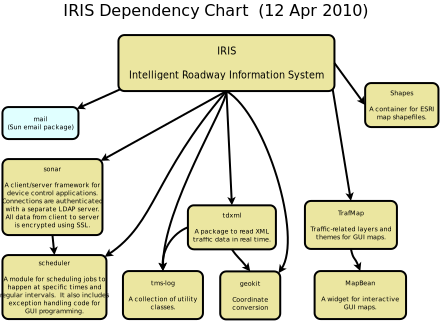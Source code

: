 <?xml version="1.0" encoding="UTF-8"?>
<dia:diagram xmlns:dia="http://www.lysator.liu.se/~alla/dia/">
  <dia:layer name="Background" visible="true" active="true">
    <dia:object type="Standard - Box" version="0" id="O0">
      <dia:attribute name="obj_pos">
        <dia:point val="6.2,1.8"/>
      </dia:attribute>
      <dia:attribute name="obj_bb">
        <dia:rectangle val="6.15,1.75;17.05,4.65"/>
      </dia:attribute>
      <dia:attribute name="elem_corner">
        <dia:point val="6.2,1.8"/>
      </dia:attribute>
      <dia:attribute name="elem_width">
        <dia:real val="10.8"/>
      </dia:attribute>
      <dia:attribute name="elem_height">
        <dia:real val="2.8"/>
      </dia:attribute>
      <dia:attribute name="inner_color">
        <dia:color val="#ebe6a0"/>
      </dia:attribute>
      <dia:attribute name="show_background">
        <dia:boolean val="true"/>
      </dia:attribute>
      <dia:attribute name="corner_radius">
        <dia:real val="0.3"/>
      </dia:attribute>
    </dia:object>
    <dia:object type="Standard - Text" version="1" id="O1">
      <dia:attribute name="obj_pos">
        <dia:point val="11.6,3.2"/>
      </dia:attribute>
      <dia:attribute name="obj_bb">
        <dia:rectangle val="6.789,2.319;16.411,4.081"/>
      </dia:attribute>
      <dia:attribute name="text">
        <dia:composite type="text">
          <dia:attribute name="string">
            <dia:string>#IRIS

Intelligent Roadway Information System#</dia:string>
          </dia:attribute>
          <dia:attribute name="font">
            <dia:font family="dejavu lgc sans" style="0" name="Courier"/>
          </dia:attribute>
          <dia:attribute name="height">
            <dia:real val="0.6"/>
          </dia:attribute>
          <dia:attribute name="pos">
            <dia:point val="11.6,2.766"/>
          </dia:attribute>
          <dia:attribute name="color">
            <dia:color val="#000000"/>
          </dia:attribute>
          <dia:attribute name="alignment">
            <dia:enum val="1"/>
          </dia:attribute>
        </dia:composite>
      </dia:attribute>
      <dia:attribute name="valign">
        <dia:enum val="2"/>
      </dia:attribute>
      <dia:connections>
        <dia:connection handle="0" to="O0" connection="8"/>
      </dia:connections>
    </dia:object>
    <dia:object type="Standard - Box" version="0" id="O2">
      <dia:attribute name="obj_pos">
        <dia:point val="0.4,8"/>
      </dia:attribute>
      <dia:attribute name="obj_bb">
        <dia:rectangle val="0.35,7.95;5.45,11.85"/>
      </dia:attribute>
      <dia:attribute name="elem_corner">
        <dia:point val="0.4,8"/>
      </dia:attribute>
      <dia:attribute name="elem_width">
        <dia:real val="5"/>
      </dia:attribute>
      <dia:attribute name="elem_height">
        <dia:real val="3.8"/>
      </dia:attribute>
      <dia:attribute name="inner_color">
        <dia:color val="#ebe6a0"/>
      </dia:attribute>
      <dia:attribute name="show_background">
        <dia:boolean val="true"/>
      </dia:attribute>
      <dia:attribute name="corner_radius">
        <dia:real val="0.3"/>
      </dia:attribute>
    </dia:object>
    <dia:object type="Standard - Text" version="1" id="O3">
      <dia:attribute name="obj_pos">
        <dia:point val="2.9,9.9"/>
      </dia:attribute>
      <dia:attribute name="obj_bb">
        <dia:rectangle val="0.434,8.312;5.366,11.488"/>
      </dia:attribute>
      <dia:attribute name="text">
        <dia:composite type="text">
          <dia:attribute name="string">
            <dia:string>#sonar

A client/server framework for
device control applications.
Connections are authenticated
with a separate LDAP server.
All data from client to server
is encrypted using SSL.#</dia:string>
          </dia:attribute>
          <dia:attribute name="font">
            <dia:font family="dejavu lgc sans" style="0" name="Courier"/>
          </dia:attribute>
          <dia:attribute name="height">
            <dia:real val="0.4"/>
          </dia:attribute>
          <dia:attribute name="pos">
            <dia:point val="2.9,8.61"/>
          </dia:attribute>
          <dia:attribute name="color">
            <dia:color val="#000000"/>
          </dia:attribute>
          <dia:attribute name="alignment">
            <dia:enum val="1"/>
          </dia:attribute>
        </dia:composite>
      </dia:attribute>
      <dia:attribute name="valign">
        <dia:enum val="2"/>
      </dia:attribute>
      <dia:connections>
        <dia:connection handle="0" to="O2" connection="8"/>
      </dia:connections>
    </dia:object>
    <dia:object type="Standard - Text" version="1" id="O4">
      <dia:attribute name="obj_pos">
        <dia:point val="3,6"/>
      </dia:attribute>
      <dia:attribute name="obj_bb">
        <dia:rectangle val="3,5.255;3,6.19"/>
      </dia:attribute>
      <dia:attribute name="text">
        <dia:composite type="text">
          <dia:attribute name="string">
            <dia:string>##</dia:string>
          </dia:attribute>
          <dia:attribute name="font">
            <dia:font family="dejavu lgc sans" style="0" name="Courier"/>
          </dia:attribute>
          <dia:attribute name="height">
            <dia:real val="1"/>
          </dia:attribute>
          <dia:attribute name="pos">
            <dia:point val="3,6"/>
          </dia:attribute>
          <dia:attribute name="color">
            <dia:color val="#000000"/>
          </dia:attribute>
          <dia:attribute name="alignment">
            <dia:enum val="1"/>
          </dia:attribute>
        </dia:composite>
      </dia:attribute>
      <dia:attribute name="valign">
        <dia:enum val="3"/>
      </dia:attribute>
    </dia:object>
    <dia:object type="Standard - Box" version="0" id="O5">
      <dia:attribute name="obj_pos">
        <dia:point val="15.524,10.094"/>
      </dia:attribute>
      <dia:attribute name="obj_bb">
        <dia:rectangle val="15.474,10.044;20.174,12.544"/>
      </dia:attribute>
      <dia:attribute name="elem_corner">
        <dia:point val="15.524,10.094"/>
      </dia:attribute>
      <dia:attribute name="elem_width">
        <dia:real val="4.6"/>
      </dia:attribute>
      <dia:attribute name="elem_height">
        <dia:real val="2.4"/>
      </dia:attribute>
      <dia:attribute name="inner_color">
        <dia:color val="#ebe6a0"/>
      </dia:attribute>
      <dia:attribute name="show_background">
        <dia:boolean val="true"/>
      </dia:attribute>
      <dia:attribute name="corner_radius">
        <dia:real val="0.3"/>
      </dia:attribute>
    </dia:object>
    <dia:object type="Standard - Text" version="1" id="O6">
      <dia:attribute name="obj_pos">
        <dia:point val="17.824,11.294"/>
      </dia:attribute>
      <dia:attribute name="obj_bb">
        <dia:rectangle val="15.831,10.506;19.816,12.081"/>
      </dia:attribute>
      <dia:attribute name="text">
        <dia:composite type="text">
          <dia:attribute name="string">
            <dia:string>#TrafMap

Traffic-related layers and
themes for GUI maps.#</dia:string>
          </dia:attribute>
          <dia:attribute name="font">
            <dia:font family="dejavu lgc sans" style="0" name="Courier"/>
          </dia:attribute>
          <dia:attribute name="height">
            <dia:real val="0.4"/>
          </dia:attribute>
          <dia:attribute name="pos">
            <dia:point val="17.824,10.804"/>
          </dia:attribute>
          <dia:attribute name="color">
            <dia:color val="#000000"/>
          </dia:attribute>
          <dia:attribute name="alignment">
            <dia:enum val="1"/>
          </dia:attribute>
        </dia:composite>
      </dia:attribute>
      <dia:attribute name="valign">
        <dia:enum val="2"/>
      </dia:attribute>
      <dia:connections>
        <dia:connection handle="0" to="O5" connection="8"/>
      </dia:connections>
    </dia:object>
    <dia:object type="Standard - Text" version="1" id="O7">
      <dia:attribute name="obj_pos">
        <dia:point val="14.2,8.4"/>
      </dia:attribute>
      <dia:attribute name="obj_bb">
        <dia:rectangle val="14.2,8.102;14.2,8.477"/>
      </dia:attribute>
      <dia:attribute name="text">
        <dia:composite type="text">
          <dia:attribute name="string">
            <dia:string>##</dia:string>
          </dia:attribute>
          <dia:attribute name="font">
            <dia:font family="dejavu lgc sans" style="0" name="Courier"/>
          </dia:attribute>
          <dia:attribute name="height">
            <dia:real val="0.4"/>
          </dia:attribute>
          <dia:attribute name="pos">
            <dia:point val="14.2,8.4"/>
          </dia:attribute>
          <dia:attribute name="color">
            <dia:color val="#000000"/>
          </dia:attribute>
          <dia:attribute name="alignment">
            <dia:enum val="1"/>
          </dia:attribute>
        </dia:composite>
      </dia:attribute>
      <dia:attribute name="valign">
        <dia:enum val="3"/>
      </dia:attribute>
    </dia:object>
    <dia:object type="Standard - Box" version="0" id="O8">
      <dia:attribute name="obj_pos">
        <dia:point val="9.673,10.312"/>
      </dia:attribute>
      <dia:attribute name="obj_bb">
        <dia:rectangle val="9.623,10.262;14.123,12.562"/>
      </dia:attribute>
      <dia:attribute name="elem_corner">
        <dia:point val="9.673,10.312"/>
      </dia:attribute>
      <dia:attribute name="elem_width">
        <dia:real val="4.4"/>
      </dia:attribute>
      <dia:attribute name="elem_height">
        <dia:real val="2.2"/>
      </dia:attribute>
      <dia:attribute name="inner_color">
        <dia:color val="#ebe6a0"/>
      </dia:attribute>
      <dia:attribute name="show_background">
        <dia:boolean val="true"/>
      </dia:attribute>
      <dia:attribute name="corner_radius">
        <dia:real val="0.3"/>
      </dia:attribute>
    </dia:object>
    <dia:object type="Standard - Text" version="1" id="O9">
      <dia:attribute name="obj_pos">
        <dia:point val="11.873,11.412"/>
      </dia:attribute>
      <dia:attribute name="obj_bb">
        <dia:rectangle val="9.977,10.624;13.77,12.199"/>
      </dia:attribute>
      <dia:attribute name="text">
        <dia:composite type="text">
          <dia:attribute name="string">
            <dia:string>#tdxml

A package to read XML
traffic data in real time.#</dia:string>
          </dia:attribute>
          <dia:attribute name="font">
            <dia:font family="dejavu lgc sans" style="0" name="Courier"/>
          </dia:attribute>
          <dia:attribute name="height">
            <dia:real val="0.4"/>
          </dia:attribute>
          <dia:attribute name="pos">
            <dia:point val="11.873,10.922"/>
          </dia:attribute>
          <dia:attribute name="color">
            <dia:color val="#000000"/>
          </dia:attribute>
          <dia:attribute name="alignment">
            <dia:enum val="1"/>
          </dia:attribute>
        </dia:composite>
      </dia:attribute>
      <dia:attribute name="valign">
        <dia:enum val="2"/>
      </dia:attribute>
      <dia:connections>
        <dia:connection handle="0" to="O8" connection="8"/>
      </dia:connections>
    </dia:object>
    <dia:object type="Standard - Box" version="0" id="O10">
      <dia:attribute name="obj_pos">
        <dia:point val="16.008,13.6"/>
      </dia:attribute>
      <dia:attribute name="obj_bb">
        <dia:rectangle val="15.958,13.55;20.629,16.05"/>
      </dia:attribute>
      <dia:attribute name="elem_corner">
        <dia:point val="16.008,13.6"/>
      </dia:attribute>
      <dia:attribute name="elem_width">
        <dia:real val="4.572"/>
      </dia:attribute>
      <dia:attribute name="elem_height">
        <dia:real val="2.4"/>
      </dia:attribute>
      <dia:attribute name="inner_color">
        <dia:color val="#ebe6a0"/>
      </dia:attribute>
      <dia:attribute name="show_background">
        <dia:boolean val="true"/>
      </dia:attribute>
      <dia:attribute name="corner_radius">
        <dia:real val="0.3"/>
      </dia:attribute>
    </dia:object>
    <dia:object type="Standard - Text" version="1" id="O11">
      <dia:attribute name="obj_pos">
        <dia:point val="18.293,14.8"/>
      </dia:attribute>
      <dia:attribute name="obj_bb">
        <dia:rectangle val="16.41,14.012;20.177,15.588"/>
      </dia:attribute>
      <dia:attribute name="text">
        <dia:composite type="text">
          <dia:attribute name="string">
            <dia:string>#MapBean

A widget for interactive
GUI maps.#</dia:string>
          </dia:attribute>
          <dia:attribute name="font">
            <dia:font family="dejavu lgc sans" style="0" name="Courier"/>
          </dia:attribute>
          <dia:attribute name="height">
            <dia:real val="0.4"/>
          </dia:attribute>
          <dia:attribute name="pos">
            <dia:point val="18.293,14.31"/>
          </dia:attribute>
          <dia:attribute name="color">
            <dia:color val="#000000"/>
          </dia:attribute>
          <dia:attribute name="alignment">
            <dia:enum val="1"/>
          </dia:attribute>
        </dia:composite>
      </dia:attribute>
      <dia:attribute name="valign">
        <dia:enum val="2"/>
      </dia:attribute>
      <dia:connections>
        <dia:connection handle="0" to="O10" connection="8"/>
      </dia:connections>
    </dia:object>
    <dia:object type="Standard - Box" version="0" id="O12">
      <dia:attribute name="obj_pos">
        <dia:point val="18.535,4.2"/>
      </dia:attribute>
      <dia:attribute name="obj_bb">
        <dia:rectangle val="18.485,4.15;22.25,6.45"/>
      </dia:attribute>
      <dia:attribute name="elem_corner">
        <dia:point val="18.535,4.2"/>
      </dia:attribute>
      <dia:attribute name="elem_width">
        <dia:real val="3.665"/>
      </dia:attribute>
      <dia:attribute name="elem_height">
        <dia:real val="2.2"/>
      </dia:attribute>
      <dia:attribute name="inner_color">
        <dia:color val="#ebe6a0"/>
      </dia:attribute>
      <dia:attribute name="show_background">
        <dia:boolean val="true"/>
      </dia:attribute>
      <dia:attribute name="corner_radius">
        <dia:real val="0.3"/>
      </dia:attribute>
    </dia:object>
    <dia:object type="Standard - Box" version="0" id="O13">
      <dia:attribute name="obj_pos">
        <dia:point val="0.4,12.8"/>
      </dia:attribute>
      <dia:attribute name="obj_bb">
        <dia:rectangle val="0.35,12.75;5.65,16.05"/>
      </dia:attribute>
      <dia:attribute name="elem_corner">
        <dia:point val="0.4,12.8"/>
      </dia:attribute>
      <dia:attribute name="elem_width">
        <dia:real val="5.2"/>
      </dia:attribute>
      <dia:attribute name="elem_height">
        <dia:real val="3.2"/>
      </dia:attribute>
      <dia:attribute name="inner_color">
        <dia:color val="#ebe6a0"/>
      </dia:attribute>
      <dia:attribute name="show_background">
        <dia:boolean val="true"/>
      </dia:attribute>
      <dia:attribute name="corner_radius">
        <dia:real val="0.3"/>
      </dia:attribute>
    </dia:object>
    <dia:object type="Standard - Box" version="0" id="O14">
      <dia:attribute name="obj_pos">
        <dia:point val="6.425,13.6"/>
      </dia:attribute>
      <dia:attribute name="obj_bb">
        <dia:rectangle val="6.375,13.55;10.475,16.05"/>
      </dia:attribute>
      <dia:attribute name="elem_corner">
        <dia:point val="6.425,13.6"/>
      </dia:attribute>
      <dia:attribute name="elem_width">
        <dia:real val="4.0"/>
      </dia:attribute>
      <dia:attribute name="elem_height">
        <dia:real val="2.4"/>
      </dia:attribute>
      <dia:attribute name="inner_color">
        <dia:color val="#ebe6a0"/>
      </dia:attribute>
      <dia:attribute name="show_background">
        <dia:boolean val="true"/>
      </dia:attribute>
      <dia:attribute name="corner_radius">
        <dia:real val="0.3"/>
      </dia:attribute>
    </dia:object>
    <dia:object type="Standard - Text" version="1" id="O15">
      <dia:attribute name="obj_pos">
        <dia:point val="8.425,14.8"/>
      </dia:attribute>
      <dia:attribute name="obj_bb">
        <dia:rectangle val="6.783,14.012;10.066,15.588"/>
      </dia:attribute>
      <dia:attribute name="text">
        <dia:composite type="text">
          <dia:attribute name="string">
            <dia:string>#tms-log

A collection of utility
classes.#</dia:string>
          </dia:attribute>
          <dia:attribute name="font">
            <dia:font family="dejavu lgc sans" style="0" name="Courier"/>
          </dia:attribute>
          <dia:attribute name="height">
            <dia:real val="0.4"/>
          </dia:attribute>
          <dia:attribute name="pos">
            <dia:point val="8.425,14.31"/>
          </dia:attribute>
          <dia:attribute name="color">
            <dia:color val="#000000"/>
          </dia:attribute>
          <dia:attribute name="alignment">
            <dia:enum val="1"/>
          </dia:attribute>
        </dia:composite>
      </dia:attribute>
      <dia:attribute name="valign">
        <dia:enum val="2"/>
      </dia:attribute>
      <dia:connections>
        <dia:connection handle="0" to="O14" connection="8"/>
      </dia:connections>
    </dia:object>
    <dia:object type="Standard - Box" version="0" id="O16">
      <dia:attribute name="obj_pos">
        <dia:point val="0.4,5.4"/>
      </dia:attribute>
      <dia:attribute name="obj_bb">
        <dia:rectangle val="0.35,5.35;4.25,7.05"/>
      </dia:attribute>
      <dia:attribute name="elem_corner">
        <dia:point val="0.4,5.4"/>
      </dia:attribute>
      <dia:attribute name="elem_width">
        <dia:real val="3.8"/>
      </dia:attribute>
      <dia:attribute name="elem_height">
        <dia:real val="1.6"/>
      </dia:attribute>
      <dia:attribute name="inner_color">
        <dia:color val="#e0ffff"/>
      </dia:attribute>
      <dia:attribute name="show_background">
        <dia:boolean val="true"/>
      </dia:attribute>
      <dia:attribute name="corner_radius">
        <dia:real val="0.3"/>
      </dia:attribute>
    </dia:object>
    <dia:object type="Standard - Text" version="1" id="O17">
      <dia:attribute name="obj_pos">
        <dia:point val="2.3,6.2"/>
      </dia:attribute>
      <dia:attribute name="obj_bb">
        <dia:rectangle val="0.652,5.812;3.947,6.588"/>
      </dia:attribute>
      <dia:attribute name="text">
        <dia:composite type="text">
          <dia:attribute name="string">
            <dia:string>#mail
(Sun email package)#</dia:string>
          </dia:attribute>
          <dia:attribute name="font">
            <dia:font family="dejavu lgc sans" style="0" name="Courier"/>
          </dia:attribute>
          <dia:attribute name="height">
            <dia:real val="0.4"/>
          </dia:attribute>
          <dia:attribute name="pos">
            <dia:point val="2.3,6.11"/>
          </dia:attribute>
          <dia:attribute name="color">
            <dia:color val="#000000"/>
          </dia:attribute>
          <dia:attribute name="alignment">
            <dia:enum val="1"/>
          </dia:attribute>
        </dia:composite>
      </dia:attribute>
      <dia:attribute name="valign">
        <dia:enum val="2"/>
      </dia:attribute>
      <dia:connections>
        <dia:connection handle="0" to="O16" connection="8"/>
      </dia:connections>
    </dia:object>
    <dia:object type="Standard - Text" version="1" id="O18">
      <dia:attribute name="obj_pos">
        <dia:point val="3,14.4"/>
      </dia:attribute>
      <dia:attribute name="obj_bb">
        <dia:rectangle val="0.328,13.012;5.673,15.787"/>
      </dia:attribute>
      <dia:attribute name="text">
        <dia:composite type="text">
          <dia:attribute name="string">
            <dia:string>#scheduler

A module for scheduling jobs to
happen at specific times and
regular intervals.  It also includes
exception handling code for
GUI programming.#</dia:string>
          </dia:attribute>
          <dia:attribute name="font">
            <dia:font family="dejavu lgc sans" style="0" name="Courier"/>
          </dia:attribute>
          <dia:attribute name="height">
            <dia:real val="0.4"/>
          </dia:attribute>
          <dia:attribute name="pos">
            <dia:point val="3,13.31"/>
          </dia:attribute>
          <dia:attribute name="color">
            <dia:color val="#000000"/>
          </dia:attribute>
          <dia:attribute name="alignment">
            <dia:enum val="1"/>
          </dia:attribute>
        </dia:composite>
      </dia:attribute>
      <dia:attribute name="valign">
        <dia:enum val="2"/>
      </dia:attribute>
      <dia:connections>
        <dia:connection handle="0" to="O13" connection="8"/>
      </dia:connections>
    </dia:object>
    <dia:object type="Standard - Text" version="1" id="O19">
      <dia:attribute name="obj_pos">
        <dia:point val="20.368,5.3"/>
      </dia:attribute>
      <dia:attribute name="obj_bb">
        <dia:rectangle val="18.765,4.513;21.97,6.088"/>
      </dia:attribute>
      <dia:attribute name="text">
        <dia:composite type="text">
          <dia:attribute name="string">
            <dia:string>#Shapes

A container for ESRI
map shapefiles.#</dia:string>
          </dia:attribute>
          <dia:attribute name="font">
            <dia:font family="dejavu lgc sans" style="0" name="Courier"/>
          </dia:attribute>
          <dia:attribute name="height">
            <dia:real val="0.4"/>
          </dia:attribute>
          <dia:attribute name="pos">
            <dia:point val="20.368,4.81"/>
          </dia:attribute>
          <dia:attribute name="color">
            <dia:color val="#000000"/>
          </dia:attribute>
          <dia:attribute name="alignment">
            <dia:enum val="1"/>
          </dia:attribute>
        </dia:composite>
      </dia:attribute>
      <dia:attribute name="valign">
        <dia:enum val="2"/>
      </dia:attribute>
      <dia:connections>
        <dia:connection handle="0" to="O12" connection="8"/>
      </dia:connections>
    </dia:object>
    <dia:object type="Standard - BezierLine" version="0" id="O20">
      <dia:attribute name="obj_pos">
        <dia:point val="9.673,11.412"/>
      </dia:attribute>
      <dia:attribute name="obj_bb">
        <dia:rectangle val="8.192,11.347;9.738,13.6"/>
      </dia:attribute>
      <dia:attribute name="bez_points">
        <dia:point val="9.673,11.412"/>
        <dia:point val="8.901,11.711"/>
        <dia:point val="8.371,12.542"/>
        <dia:point val="8.425,13.6"/>
      </dia:attribute>
      <dia:attribute name="corner_types">
        <dia:enum val="0"/>
        <dia:enum val="0"/>
      </dia:attribute>
      <dia:attribute name="end_arrow">
        <dia:enum val="22"/>
      </dia:attribute>
      <dia:attribute name="end_arrow_length">
        <dia:real val="0.2"/>
      </dia:attribute>
      <dia:attribute name="end_arrow_width">
        <dia:real val="0.2"/>
      </dia:attribute>
      <dia:connections>
        <dia:connection handle="0" to="O8" connection="3"/>
        <dia:connection handle="3" to="O14" connection="1"/>
      </dia:connections>
    </dia:object>
    <dia:object type="Standard - BezierLine" version="0" id="O21">
      <dia:attribute name="obj_pos">
        <dia:point val="17.824,12.494"/>
      </dia:attribute>
      <dia:attribute name="obj_bb">
        <dia:rectangle val="17.764,12.434;18.345,13.6"/>
      </dia:attribute>
      <dia:attribute name="bez_points">
        <dia:point val="17.824,12.494"/>
        <dia:point val="17.952,13.09"/>
        <dia:point val="18.002,12.843"/>
        <dia:point val="18.293,13.6"/>
      </dia:attribute>
      <dia:attribute name="corner_types">
        <dia:enum val="0"/>
        <dia:enum val="0"/>
      </dia:attribute>
      <dia:attribute name="end_arrow">
        <dia:enum val="22"/>
      </dia:attribute>
      <dia:attribute name="end_arrow_length">
        <dia:real val="0.2"/>
      </dia:attribute>
      <dia:attribute name="end_arrow_width">
        <dia:real val="0.2"/>
      </dia:attribute>
      <dia:connections>
        <dia:connection handle="0" to="O5" connection="6"/>
        <dia:connection handle="3" to="O10" connection="1"/>
      </dia:connections>
    </dia:object>
    <dia:object type="Standard - BezierLine" version="0" id="O22">
      <dia:attribute name="obj_pos">
        <dia:point val="11.6,4.6"/>
      </dia:attribute>
      <dia:attribute name="obj_bb">
        <dia:rectangle val="8.213,4.55;11.65,13.6"/>
      </dia:attribute>
      <dia:attribute name="bez_points">
        <dia:point val="11.6,4.6"/>
        <dia:point val="11.6,5.4"/>
        <dia:point val="8.425,10.4"/>
        <dia:point val="8.425,13.6"/>
      </dia:attribute>
      <dia:attribute name="corner_types">
        <dia:enum val="0"/>
        <dia:enum val="0"/>
      </dia:attribute>
      <dia:attribute name="end_arrow">
        <dia:enum val="22"/>
      </dia:attribute>
      <dia:attribute name="end_arrow_length">
        <dia:real val="0.2"/>
      </dia:attribute>
      <dia:attribute name="end_arrow_width">
        <dia:real val="0.2"/>
      </dia:attribute>
      <dia:connections>
        <dia:connection handle="0" to="O0" connection="6"/>
        <dia:connection handle="3" to="O14" connection="1"/>
      </dia:connections>
    </dia:object>
    <dia:object type="Standard - Line" version="0" id="O23">
      <dia:attribute name="obj_pos">
        <dia:point val="2.9,11.8"/>
      </dia:attribute>
      <dia:attribute name="obj_bb">
        <dia:rectangle val="2.758,11.745;3.18,12.911"/>
      </dia:attribute>
      <dia:attribute name="conn_endpoints">
        <dia:point val="2.9,11.8"/>
        <dia:point val="3,12.8"/>
      </dia:attribute>
      <dia:attribute name="numcp">
        <dia:int val="1"/>
      </dia:attribute>
      <dia:attribute name="end_arrow">
        <dia:enum val="22"/>
      </dia:attribute>
      <dia:attribute name="end_arrow_length">
        <dia:real val="0.2"/>
      </dia:attribute>
      <dia:attribute name="end_arrow_width">
        <dia:real val="0.2"/>
      </dia:attribute>
      <dia:connections>
        <dia:connection handle="0" to="O2" connection="6"/>
        <dia:connection handle="1" to="O13" connection="1"/>
      </dia:connections>
    </dia:object>
    <dia:object type="Standard - Line" version="0" id="O24">
      <dia:attribute name="obj_pos">
        <dia:point val="11.6,4.6"/>
      </dia:attribute>
      <dia:attribute name="obj_bb">
        <dia:rectangle val="5.214,4.532;11.668,8.157"/>
      </dia:attribute>
      <dia:attribute name="conn_endpoints">
        <dia:point val="11.6,4.6"/>
        <dia:point val="5.312,8.088"/>
      </dia:attribute>
      <dia:attribute name="numcp">
        <dia:int val="1"/>
      </dia:attribute>
      <dia:attribute name="end_arrow">
        <dia:enum val="22"/>
      </dia:attribute>
      <dia:attribute name="end_arrow_length">
        <dia:real val="0.2"/>
      </dia:attribute>
      <dia:attribute name="end_arrow_width">
        <dia:real val="0.2"/>
      </dia:attribute>
      <dia:connections>
        <dia:connection handle="0" to="O0" connection="6"/>
        <dia:connection handle="1" to="O2" connection="2"/>
      </dia:connections>
    </dia:object>
    <dia:object type="Standard - Line" version="0" id="O25">
      <dia:attribute name="obj_pos">
        <dia:point val="6.288,4.512"/>
      </dia:attribute>
      <dia:attribute name="obj_bb">
        <dia:rectangle val="4.01,4.446;6.354,5.568"/>
      </dia:attribute>
      <dia:attribute name="conn_endpoints">
        <dia:point val="6.288,4.512"/>
        <dia:point val="4.112,5.488"/>
      </dia:attribute>
      <dia:attribute name="numcp">
        <dia:int val="1"/>
      </dia:attribute>
      <dia:attribute name="end_arrow">
        <dia:enum val="22"/>
      </dia:attribute>
      <dia:attribute name="end_arrow_length">
        <dia:real val="0.2"/>
      </dia:attribute>
      <dia:attribute name="end_arrow_width">
        <dia:real val="0.2"/>
      </dia:attribute>
      <dia:connections>
        <dia:connection handle="0" to="O0" connection="5"/>
        <dia:connection handle="1" to="O16" connection="2"/>
      </dia:connections>
    </dia:object>
    <dia:object type="Standard - Line" version="0" id="O26">
      <dia:attribute name="obj_pos">
        <dia:point val="17,3.2"/>
      </dia:attribute>
      <dia:attribute name="obj_bb">
        <dia:rectangle val="16.93,3.13;18.605,5.39"/>
      </dia:attribute>
      <dia:attribute name="conn_endpoints">
        <dia:point val="17,3.2"/>
        <dia:point val="18.535,5.3"/>
      </dia:attribute>
      <dia:attribute name="numcp">
        <dia:int val="1"/>
      </dia:attribute>
      <dia:attribute name="end_arrow">
        <dia:enum val="22"/>
      </dia:attribute>
      <dia:attribute name="end_arrow_length">
        <dia:real val="0.2"/>
      </dia:attribute>
      <dia:attribute name="end_arrow_width">
        <dia:real val="0.2"/>
      </dia:attribute>
      <dia:connections>
        <dia:connection handle="0" to="O0" connection="4"/>
        <dia:connection handle="1" to="O12" connection="3"/>
      </dia:connections>
    </dia:object>
    <dia:object type="Standard - Line" version="0" id="O27">
      <dia:attribute name="obj_pos">
        <dia:point val="16.912,4.512"/>
      </dia:attribute>
      <dia:attribute name="obj_bb">
        <dia:rectangle val="16.855,4.455;17.983,10.204"/>
      </dia:attribute>
      <dia:attribute name="conn_endpoints">
        <dia:point val="16.912,4.512"/>
        <dia:point val="17.824,10.094"/>
      </dia:attribute>
      <dia:attribute name="numcp">
        <dia:int val="1"/>
      </dia:attribute>
      <dia:attribute name="end_arrow">
        <dia:enum val="22"/>
      </dia:attribute>
      <dia:attribute name="end_arrow_length">
        <dia:real val="0.2"/>
      </dia:attribute>
      <dia:attribute name="end_arrow_width">
        <dia:real val="0.2"/>
      </dia:attribute>
      <dia:connections>
        <dia:connection handle="0" to="O0" connection="7"/>
        <dia:connection handle="1" to="O5" connection="1"/>
      </dia:connections>
    </dia:object>
    <dia:object type="Standard - Text" version="1" id="O28">
      <dia:attribute name="obj_pos">
        <dia:point val="11.066,0.842"/>
      </dia:attribute>
      <dia:attribute name="obj_bb">
        <dia:rectangle val="3.383,0.074;18.771,1.079"/>
      </dia:attribute>
      <dia:attribute name="text">
        <dia:composite type="text">
          <dia:attribute name="string">
            <dia:string>#IRIS Dependency Chart  (12 Apr 2010)#</dia:string>
          </dia:attribute>
          <dia:attribute name="font">
            <dia:font family="dejavu lgc sans" style="0" name="Courier"/>
          </dia:attribute>
          <dia:attribute name="height">
            <dia:real val="1"/>
          </dia:attribute>
          <dia:attribute name="pos">
            <dia:point val="11.066,0.842"/>
          </dia:attribute>
          <dia:attribute name="color">
            <dia:color val="#000000"/>
          </dia:attribute>
          <dia:attribute name="alignment">
            <dia:enum val="1"/>
          </dia:attribute>
        </dia:composite>
      </dia:attribute>
      <dia:attribute name="valign">
        <dia:enum val="3"/>
      </dia:attribute>
    </dia:object>
    <dia:object type="Standard - BezierLine" version="0" id="O29">
      <dia:attribute name="obj_pos">
        <dia:point val="11.6,4.6"/>
      </dia:attribute>
      <dia:attribute name="obj_bb">
        <dia:rectangle val="5.512,4.529;11.671,12.894"/>
      </dia:attribute>
      <dia:attribute name="bez_points">
        <dia:point val="11.6,4.6"/>
        <dia:point val="7.94,8.871"/>
        <dia:point val="8.07,11.181"/>
        <dia:point val="5.512,12.888"/>
      </dia:attribute>
      <dia:attribute name="corner_types">
        <dia:enum val="0"/>
        <dia:enum val="0"/>
      </dia:attribute>
      <dia:attribute name="end_arrow">
        <dia:enum val="22"/>
      </dia:attribute>
      <dia:attribute name="end_arrow_length">
        <dia:real val="0.2"/>
      </dia:attribute>
      <dia:attribute name="end_arrow_width">
        <dia:real val="0.2"/>
      </dia:attribute>
      <dia:connections>
        <dia:connection handle="0" to="O0" connection="6"/>
        <dia:connection handle="3" to="O13" connection="2"/>
      </dia:connections>
    </dia:object>
    <dia:object type="Standard - Box" version="0" id="O30">
      <dia:attribute name="obj_pos">
        <dia:point val="11.289,13.618"/>
      </dia:attribute>
      <dia:attribute name="obj_bb">
        <dia:rectangle val="11.239,13.568;14.339,16.068"/>
      </dia:attribute>
      <dia:attribute name="elem_corner">
        <dia:point val="11.289,13.618"/>
      </dia:attribute>
      <dia:attribute name="elem_width">
        <dia:real val="3.0"/>
      </dia:attribute>
      <dia:attribute name="elem_height">
        <dia:real val="2.4"/>
      </dia:attribute>
      <dia:attribute name="inner_color">
        <dia:color val="#ebe6a0"/>
      </dia:attribute>
      <dia:attribute name="show_background">
        <dia:boolean val="true"/>
      </dia:attribute>
      <dia:attribute name="corner_radius">
        <dia:real val="0.3"/>
      </dia:attribute>
    </dia:object>
    <dia:object type="Standard - Text" version="1" id="O31">
      <dia:attribute name="obj_pos">
        <dia:point val="12.789,14.818"/>
      </dia:attribute>
      <dia:attribute name="obj_bb">
        <dia:rectangle val="11.912,14.03;13.665,15.605"/>
      </dia:attribute>
      <dia:attribute name="text">
        <dia:composite type="text">
          <dia:attribute name="string">
            <dia:string>#geokit

Coordinate
conversion#</dia:string>
          </dia:attribute>
          <dia:attribute name="font">
            <dia:font family="dejavu lgc sans" style="0" name="Courier"/>
          </dia:attribute>
          <dia:attribute name="height">
            <dia:real val="0.4"/>
          </dia:attribute>
          <dia:attribute name="pos">
            <dia:point val="12.789,14.328"/>
          </dia:attribute>
          <dia:attribute name="color">
            <dia:color val="#000000"/>
          </dia:attribute>
          <dia:attribute name="alignment">
            <dia:enum val="1"/>
          </dia:attribute>
        </dia:composite>
      </dia:attribute>
      <dia:attribute name="valign">
        <dia:enum val="2"/>
      </dia:attribute>
      <dia:connections>
        <dia:connection handle="0" to="O30" connection="8"/>
      </dia:connections>
    </dia:object>
    <dia:object type="Standard - BezierLine" version="0" id="O32">
      <dia:attribute name="obj_pos">
        <dia:point val="11.873,12.512"/>
      </dia:attribute>
      <dia:attribute name="obj_bb">
        <dia:rectangle val="11.804,12.442;12.789,13.618"/>
      </dia:attribute>
      <dia:attribute name="bez_points">
        <dia:point val="11.873,12.512"/>
        <dia:point val="12.136,12.914"/>
        <dia:point val="12.278,12.967"/>
        <dia:point val="12.789,13.618"/>
      </dia:attribute>
      <dia:attribute name="corner_types">
        <dia:enum val="0"/>
        <dia:enum val="0"/>
      </dia:attribute>
      <dia:attribute name="end_arrow">
        <dia:enum val="22"/>
      </dia:attribute>
      <dia:attribute name="end_arrow_length">
        <dia:real val="0.2"/>
      </dia:attribute>
      <dia:attribute name="end_arrow_width">
        <dia:real val="0.2"/>
      </dia:attribute>
      <dia:connections>
        <dia:connection handle="0" to="O8" connection="6"/>
        <dia:connection handle="3" to="O30" connection="1"/>
      </dia:connections>
    </dia:object>
    <dia:object type="Standard - BezierLine" version="0" id="O33">
      <dia:attribute name="obj_pos">
        <dia:point val="11.6,4.6"/>
      </dia:attribute>
      <dia:attribute name="obj_bb">
        <dia:rectangle val="11.531,4.531;14.719,13.706"/>
      </dia:attribute>
      <dia:attribute name="bez_points">
        <dia:point val="11.6,4.6"/>
        <dia:point val="13.6,5.8"/>
        <dia:point val="15.424,11.941"/>
        <dia:point val="14.201,13.706"/>
      </dia:attribute>
      <dia:attribute name="corner_types">
        <dia:enum val="0"/>
        <dia:enum val="0"/>
      </dia:attribute>
      <dia:attribute name="end_arrow">
        <dia:enum val="22"/>
      </dia:attribute>
      <dia:attribute name="end_arrow_length">
        <dia:real val="0.2"/>
      </dia:attribute>
      <dia:attribute name="end_arrow_width">
        <dia:real val="0.2"/>
      </dia:attribute>
      <dia:connections>
        <dia:connection handle="0" to="O0" connection="6"/>
        <dia:connection handle="3" to="O30" connection="2"/>
      </dia:connections>
    </dia:object>
    <dia:object type="Standard - Line" version="0" id="O34">
      <dia:attribute name="obj_pos">
        <dia:point val="11.6,4.6"/>
      </dia:attribute>
      <dia:attribute name="obj_bb">
        <dia:rectangle val="11.548,4.548;12.07,10.423"/>
      </dia:attribute>
      <dia:attribute name="conn_endpoints">
        <dia:point val="11.6,4.6"/>
        <dia:point val="11.873,10.312"/>
      </dia:attribute>
      <dia:attribute name="numcp">
        <dia:int val="1"/>
      </dia:attribute>
      <dia:attribute name="end_arrow">
        <dia:enum val="22"/>
      </dia:attribute>
      <dia:attribute name="end_arrow_length">
        <dia:real val="0.2"/>
      </dia:attribute>
      <dia:attribute name="end_arrow_width">
        <dia:real val="0.2"/>
      </dia:attribute>
      <dia:connections>
        <dia:connection handle="0" to="O0" connection="6"/>
        <dia:connection handle="1" to="O8" connection="1"/>
      </dia:connections>
    </dia:object>
  </dia:layer>
</dia:diagram>
